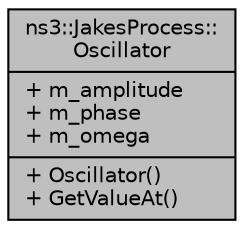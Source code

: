 digraph "ns3::JakesProcess::Oscillator"
{
  edge [fontname="Helvetica",fontsize="10",labelfontname="Helvetica",labelfontsize="10"];
  node [fontname="Helvetica",fontsize="10",shape=record];
  Node1 [label="{ns3::JakesProcess::\lOscillator\n|+ m_amplitude\l+ m_phase\l+ m_omega\l|+ Oscillator()\l+ GetValueAt()\l}",height=0.2,width=0.4,color="black", fillcolor="grey75", style="filled", fontcolor="black"];
}
